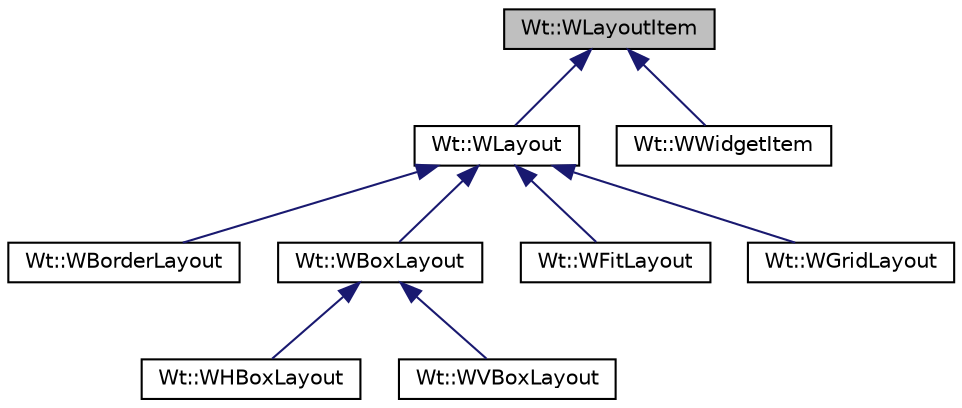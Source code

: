 digraph "Wt::WLayoutItem"
{
 // LATEX_PDF_SIZE
  edge [fontname="Helvetica",fontsize="10",labelfontname="Helvetica",labelfontsize="10"];
  node [fontname="Helvetica",fontsize="10",shape=record];
  Node1 [label="Wt::WLayoutItem",height=0.2,width=0.4,color="black", fillcolor="grey75", style="filled", fontcolor="black",tooltip="An abstract base class for items that can participate in a layout."];
  Node1 -> Node2 [dir="back",color="midnightblue",fontsize="10",style="solid",fontname="Helvetica"];
  Node2 [label="Wt::WLayout",height=0.2,width=0.4,color="black", fillcolor="white", style="filled",URL="$classWt_1_1WLayout.html",tooltip="An abstract base class for layout managers."];
  Node2 -> Node3 [dir="back",color="midnightblue",fontsize="10",style="solid",fontname="Helvetica"];
  Node3 [label="Wt::WBorderLayout",height=0.2,width=0.4,color="black", fillcolor="white", style="filled",URL="$classWt_1_1WBorderLayout.html",tooltip="A layout manager which divides the container region in five regions."];
  Node2 -> Node4 [dir="back",color="midnightblue",fontsize="10",style="solid",fontname="Helvetica"];
  Node4 [label="Wt::WBoxLayout",height=0.2,width=0.4,color="black", fillcolor="white", style="filled",URL="$classWt_1_1WBoxLayout.html",tooltip="A layout manager which arranges widgets horizontally or vertically."];
  Node4 -> Node5 [dir="back",color="midnightblue",fontsize="10",style="solid",fontname="Helvetica"];
  Node5 [label="Wt::WHBoxLayout",height=0.2,width=0.4,color="black", fillcolor="white", style="filled",URL="$classWt_1_1WHBoxLayout.html",tooltip="A layout manager which arranges widgets horizontally."];
  Node4 -> Node6 [dir="back",color="midnightblue",fontsize="10",style="solid",fontname="Helvetica"];
  Node6 [label="Wt::WVBoxLayout",height=0.2,width=0.4,color="black", fillcolor="white", style="filled",URL="$classWt_1_1WVBoxLayout.html",tooltip="A layout manager which arranges widgets vertically."];
  Node2 -> Node7 [dir="back",color="midnightblue",fontsize="10",style="solid",fontname="Helvetica"];
  Node7 [label="Wt::WFitLayout",height=0.2,width=0.4,color="black", fillcolor="white", style="filled",URL="$classWt_1_1WFitLayout.html",tooltip="A layout manager which spans a single widget to all available space."];
  Node2 -> Node8 [dir="back",color="midnightblue",fontsize="10",style="solid",fontname="Helvetica"];
  Node8 [label="Wt::WGridLayout",height=0.2,width=0.4,color="black", fillcolor="white", style="filled",URL="$classWt_1_1WGridLayout.html",tooltip="A layout manager which arranges widgets in a grid."];
  Node1 -> Node9 [dir="back",color="midnightblue",fontsize="10",style="solid",fontname="Helvetica"];
  Node9 [label="Wt::WWidgetItem",height=0.2,width=0.4,color="black", fillcolor="white", style="filled",URL="$classWt_1_1WWidgetItem.html",tooltip="A layout item that holds a single widget."];
}
